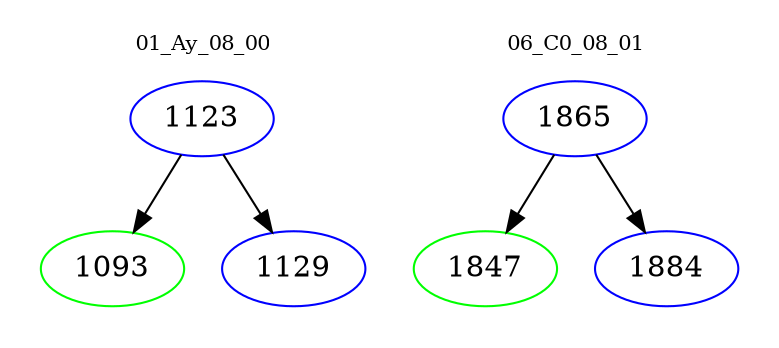 digraph{
subgraph cluster_0 {
color = white
label = "01_Ay_08_00";
fontsize=10;
T0_1123 [label="1123", color="blue"]
T0_1123 -> T0_1093 [color="black"]
T0_1093 [label="1093", color="green"]
T0_1123 -> T0_1129 [color="black"]
T0_1129 [label="1129", color="blue"]
}
subgraph cluster_1 {
color = white
label = "06_C0_08_01";
fontsize=10;
T1_1865 [label="1865", color="blue"]
T1_1865 -> T1_1847 [color="black"]
T1_1847 [label="1847", color="green"]
T1_1865 -> T1_1884 [color="black"]
T1_1884 [label="1884", color="blue"]
}
}
